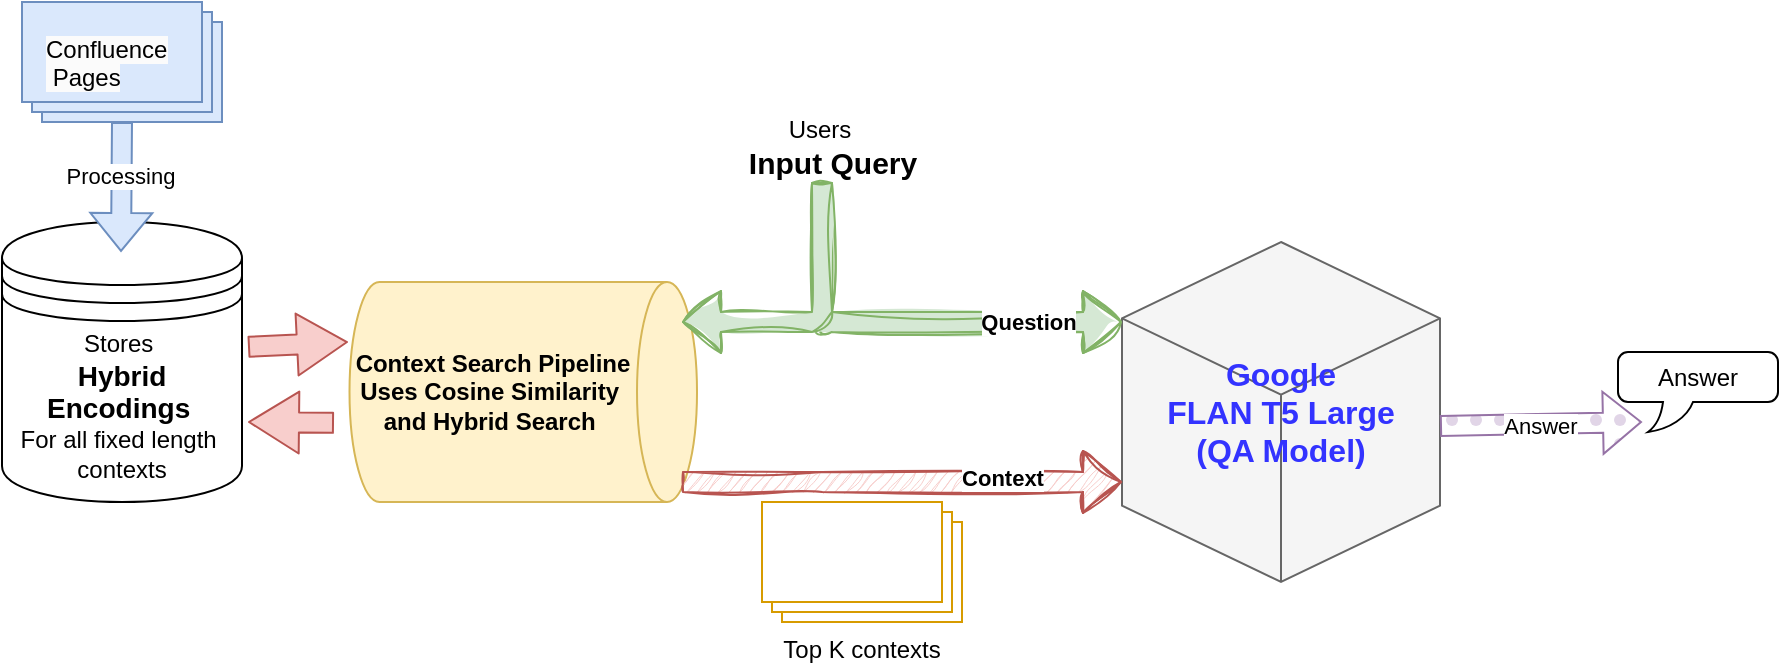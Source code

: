 <mxfile version="21.6.5" type="device">
  <diagram name="Page-1" id="h3hb4T92wC4LCY1ifoIB">
    <mxGraphModel dx="954" dy="620" grid="1" gridSize="10" guides="1" tooltips="1" connect="1" arrows="1" fold="1" page="1" pageScale="1" pageWidth="827" pageHeight="1169" math="0" shadow="0">
      <root>
        <mxCell id="0" />
        <mxCell id="1" parent="0" />
        <mxCell id="snBD3ZfTyoc-V8AvG5Zh-73" value="" style="shape=cylinder3;whiteSpace=wrap;html=1;boundedLbl=1;backgroundOutline=1;size=15;rotation=90;fillStyle=solid;fillColor=#fff2cc;strokeColor=#d6b656;" vertex="1" parent="1">
          <mxGeometry x="285.63" y="228.13" width="110" height="173.75" as="geometry" />
        </mxCell>
        <mxCell id="snBD3ZfTyoc-V8AvG5Zh-74" value="&lt;font style=&quot;font-size: 16px;&quot; color=&quot;#3333ff&quot;&gt;&lt;b&gt;Google&lt;br style=&quot;border-color: var(--border-color);&quot;&gt;FLAN T5 Large&lt;br style=&quot;border-color: var(--border-color);&quot;&gt;(QA Model)&lt;/b&gt;&lt;/font&gt;" style="html=1;whiteSpace=wrap;shape=isoCube2;backgroundOutline=1;isoAngle=15;fillColor=#f5f5f5;strokeColor=#666666;fontColor=#333333;" vertex="1" parent="1">
          <mxGeometry x="640" y="240" width="159" height="170" as="geometry" />
        </mxCell>
        <mxCell id="snBD3ZfTyoc-V8AvG5Zh-75" value="" style="shape=flexArrow;endArrow=classic;html=1;rounded=1;fillColor=#d5e8d4;strokeColor=#82b366;fillStyle=solid;sketch=1;curveFitting=1;jiggle=2;shadow=0;" edge="1" parent="1">
          <mxGeometry width="50" height="50" relative="1" as="geometry">
            <mxPoint x="490" y="210" as="sourcePoint" />
            <mxPoint x="640" y="280" as="targetPoint" />
            <Array as="points">
              <mxPoint x="490" y="280" />
            </Array>
          </mxGeometry>
        </mxCell>
        <mxCell id="snBD3ZfTyoc-V8AvG5Zh-76" value="&lt;b&gt;Question&lt;/b&gt;" style="edgeLabel;html=1;align=center;verticalAlign=middle;resizable=0;points=[];" vertex="1" connectable="0" parent="snBD3ZfTyoc-V8AvG5Zh-75">
          <mxGeometry x="0.369" y="-2" relative="1" as="geometry">
            <mxPoint x="22" y="-2" as="offset" />
          </mxGeometry>
        </mxCell>
        <mxCell id="snBD3ZfTyoc-V8AvG5Zh-77" value="" style="shape=flexArrow;endArrow=classic;html=1;rounded=0;fillColor=#f8cecc;strokeColor=#b85450;sketch=1;curveFitting=1;jiggle=2;" edge="1" parent="1">
          <mxGeometry width="50" height="50" relative="1" as="geometry">
            <mxPoint x="420" y="360" as="sourcePoint" />
            <mxPoint x="640" y="360" as="targetPoint" />
            <Array as="points">
              <mxPoint x="490" y="360" />
            </Array>
          </mxGeometry>
        </mxCell>
        <mxCell id="snBD3ZfTyoc-V8AvG5Zh-78" value="&lt;b&gt;Context&lt;/b&gt;" style="edgeLabel;html=1;align=center;verticalAlign=middle;resizable=0;points=[];" vertex="1" connectable="0" parent="snBD3ZfTyoc-V8AvG5Zh-77">
          <mxGeometry x="0.209" y="3" relative="1" as="geometry">
            <mxPoint x="27" y="1" as="offset" />
          </mxGeometry>
        </mxCell>
        <mxCell id="snBD3ZfTyoc-V8AvG5Zh-79" value="" style="shape=flexArrow;endArrow=classic;html=1;rounded=1;fillColor=#d5e8d4;strokeColor=#82b366;fillStyle=solid;sketch=1;curveFitting=1;jiggle=2;shadow=0;" edge="1" parent="1">
          <mxGeometry width="50" height="50" relative="1" as="geometry">
            <mxPoint x="490" y="210" as="sourcePoint" />
            <mxPoint x="420" y="280" as="targetPoint" />
            <Array as="points">
              <mxPoint x="490" y="280" />
            </Array>
          </mxGeometry>
        </mxCell>
        <mxCell id="snBD3ZfTyoc-V8AvG5Zh-80" value="Top K contexts" style="verticalLabelPosition=bottom;verticalAlign=top;html=1;shape=mxgraph.basic.layered_rect;dx=10;outlineConnect=0;whiteSpace=wrap;fillColor=default;strokeColor=#d79b00;fillStyle=auto;" vertex="1" parent="1">
          <mxGeometry x="460" y="370" width="100" height="60" as="geometry" />
        </mxCell>
        <mxCell id="snBD3ZfTyoc-V8AvG5Zh-81" value="Stores&amp;nbsp;&lt;br&gt;&lt;b&gt;&lt;font style=&quot;font-size: 14px;&quot;&gt;Hybrid Encodings&lt;/font&gt;&lt;/b&gt;&amp;nbsp;&lt;br&gt;For all fixed length&amp;nbsp;&lt;br&gt;contexts" style="shape=datastore;whiteSpace=wrap;html=1;" vertex="1" parent="1">
          <mxGeometry x="80" y="230" width="120" height="140" as="geometry" />
        </mxCell>
        <mxCell id="snBD3ZfTyoc-V8AvG5Zh-82" value="Context Search Pipeline&lt;br&gt;Uses Cosine Similarity&amp;nbsp;&lt;br&gt;and Hybrid Search&amp;nbsp;" style="text;html=1;align=center;verticalAlign=middle;resizable=0;points=[];autosize=1;strokeColor=none;fillColor=none;fontStyle=1" vertex="1" parent="1">
          <mxGeometry x="245" y="285" width="160" height="60" as="geometry" />
        </mxCell>
        <mxCell id="snBD3ZfTyoc-V8AvG5Zh-83" value="" style="edgeStyle=none;orthogonalLoop=1;jettySize=auto;html=1;shape=flexArrow;rounded=1;startSize=8;endSize=8;exitX=1;exitY=0.446;exitDx=0;exitDy=0;exitPerimeter=0;fillColor=#f8cecc;strokeColor=#b85450;" edge="1" parent="1">
          <mxGeometry width="100" relative="1" as="geometry">
            <mxPoint x="203" y="292.44" as="sourcePoint" />
            <mxPoint x="253" y="290" as="targetPoint" />
            <Array as="points" />
          </mxGeometry>
        </mxCell>
        <mxCell id="snBD3ZfTyoc-V8AvG5Zh-84" value="" style="edgeStyle=none;orthogonalLoop=1;jettySize=auto;html=1;shape=flexArrow;rounded=1;startSize=8;endSize=8;exitX=1;exitY=0.446;exitDx=0;exitDy=0;exitPerimeter=0;fillColor=#f8cecc;strokeColor=#b85450;" edge="1" parent="1">
          <mxGeometry width="100" relative="1" as="geometry">
            <mxPoint x="246" y="330.44" as="sourcePoint" />
            <mxPoint x="203" y="330" as="targetPoint" />
            <Array as="points" />
          </mxGeometry>
        </mxCell>
        <mxCell id="snBD3ZfTyoc-V8AvG5Zh-85" value="" style="shape=flexArrow;endArrow=classic;html=1;rounded=0;fillColor=#dae8fc;strokeColor=#6c8ebf;" edge="1" parent="1">
          <mxGeometry width="50" height="50" relative="1" as="geometry">
            <mxPoint x="140" y="180" as="sourcePoint" />
            <mxPoint x="139.5" y="245" as="targetPoint" />
          </mxGeometry>
        </mxCell>
        <mxCell id="snBD3ZfTyoc-V8AvG5Zh-86" value="Processing" style="edgeLabel;html=1;align=center;verticalAlign=middle;resizable=0;points=[];" vertex="1" connectable="0" parent="snBD3ZfTyoc-V8AvG5Zh-85">
          <mxGeometry x="-0.169" y="-1" relative="1" as="geometry">
            <mxPoint as="offset" />
          </mxGeometry>
        </mxCell>
        <mxCell id="snBD3ZfTyoc-V8AvG5Zh-87" value="" style="verticalLabelPosition=bottom;verticalAlign=top;html=1;shape=mxgraph.basic.layered_rect;dx=10;outlineConnect=0;whiteSpace=wrap;fillColor=#dae8fc;strokeColor=#6c8ebf;fillStyle=auto;" vertex="1" parent="1">
          <mxGeometry x="90" y="120" width="100" height="60" as="geometry" />
        </mxCell>
        <mxCell id="snBD3ZfTyoc-V8AvG5Zh-88" value="&lt;span style=&quot;color: rgb(0, 0, 0); font-family: Helvetica; font-size: 12px; font-style: normal; font-variant-ligatures: normal; font-variant-caps: normal; font-weight: 400; letter-spacing: normal; orphans: 2; text-align: center; text-indent: 0px; text-transform: none; widows: 2; word-spacing: 0px; -webkit-text-stroke-width: 0px; background-color: rgb(251, 251, 251); text-decoration-thickness: initial; text-decoration-style: initial; text-decoration-color: initial; float: none; display: inline !important;&quot;&gt;Confluence&lt;br&gt;&amp;nbsp;Pages&lt;/span&gt;" style="text;whiteSpace=wrap;html=1;" vertex="1" parent="1">
          <mxGeometry x="100" y="130" width="70" height="40" as="geometry" />
        </mxCell>
        <mxCell id="snBD3ZfTyoc-V8AvG5Zh-89" value="Input Query" style="text;strokeColor=none;fillColor=none;html=1;fontSize=15;fontStyle=1;verticalAlign=middle;align=center;" vertex="1" parent="1">
          <mxGeometry x="450" y="180" width="90" height="40" as="geometry" />
        </mxCell>
        <mxCell id="snBD3ZfTyoc-V8AvG5Zh-90" value="Users" style="shape=image;verticalLabelPosition=bottom;labelBackgroundColor=default;verticalAlign=top;aspect=fixed;imageAspect=0;image=https://simpleicon.com/wp-content/uploads/users.png;fontStyle=0" vertex="1" parent="1">
          <mxGeometry x="464" y="120" width="50" height="50" as="geometry" />
        </mxCell>
        <mxCell id="snBD3ZfTyoc-V8AvG5Zh-91" value="" style="shape=flexArrow;endArrow=classic;html=1;rounded=0;exitX=1;exitY=0.5;exitDx=0;exitDy=0;exitPerimeter=0;fillColor=#e1d5e7;strokeColor=#9673a6;entryX=0.15;entryY=0.875;entryDx=0;entryDy=0;entryPerimeter=0;fillStyle=dots;" edge="1" parent="1" target="snBD3ZfTyoc-V8AvG5Zh-93">
          <mxGeometry width="50" height="50" relative="1" as="geometry">
            <mxPoint x="799" y="332" as="sourcePoint" />
            <mxPoint x="898" y="331.57" as="targetPoint" />
          </mxGeometry>
        </mxCell>
        <mxCell id="snBD3ZfTyoc-V8AvG5Zh-92" value="Answer" style="edgeLabel;html=1;align=center;verticalAlign=middle;resizable=0;points=[];" vertex="1" connectable="0" parent="snBD3ZfTyoc-V8AvG5Zh-91">
          <mxGeometry x="-0.42" relative="1" as="geometry">
            <mxPoint x="20" as="offset" />
          </mxGeometry>
        </mxCell>
        <mxCell id="snBD3ZfTyoc-V8AvG5Zh-93" value="Answer" style="whiteSpace=wrap;html=1;shape=mxgraph.basic.roundRectCallout;dx=30;dy=15;size=5;boundedLbl=1;" vertex="1" parent="1">
          <mxGeometry x="888" y="295" width="80" height="40" as="geometry" />
        </mxCell>
        <mxCell id="snBD3ZfTyoc-V8AvG5Zh-94" value="" style="shape=image;html=1;verticalAlign=top;verticalLabelPosition=bottom;labelBackgroundColor=#ffffff;imageAspect=0;aspect=fixed;image=https://cdn1.iconfinder.com/data/icons/unicons-line-vol-1/24/brain-128.png" vertex="1" parent="1">
          <mxGeometry x="695.5" y="247" width="48" height="48" as="geometry" />
        </mxCell>
      </root>
    </mxGraphModel>
  </diagram>
</mxfile>

